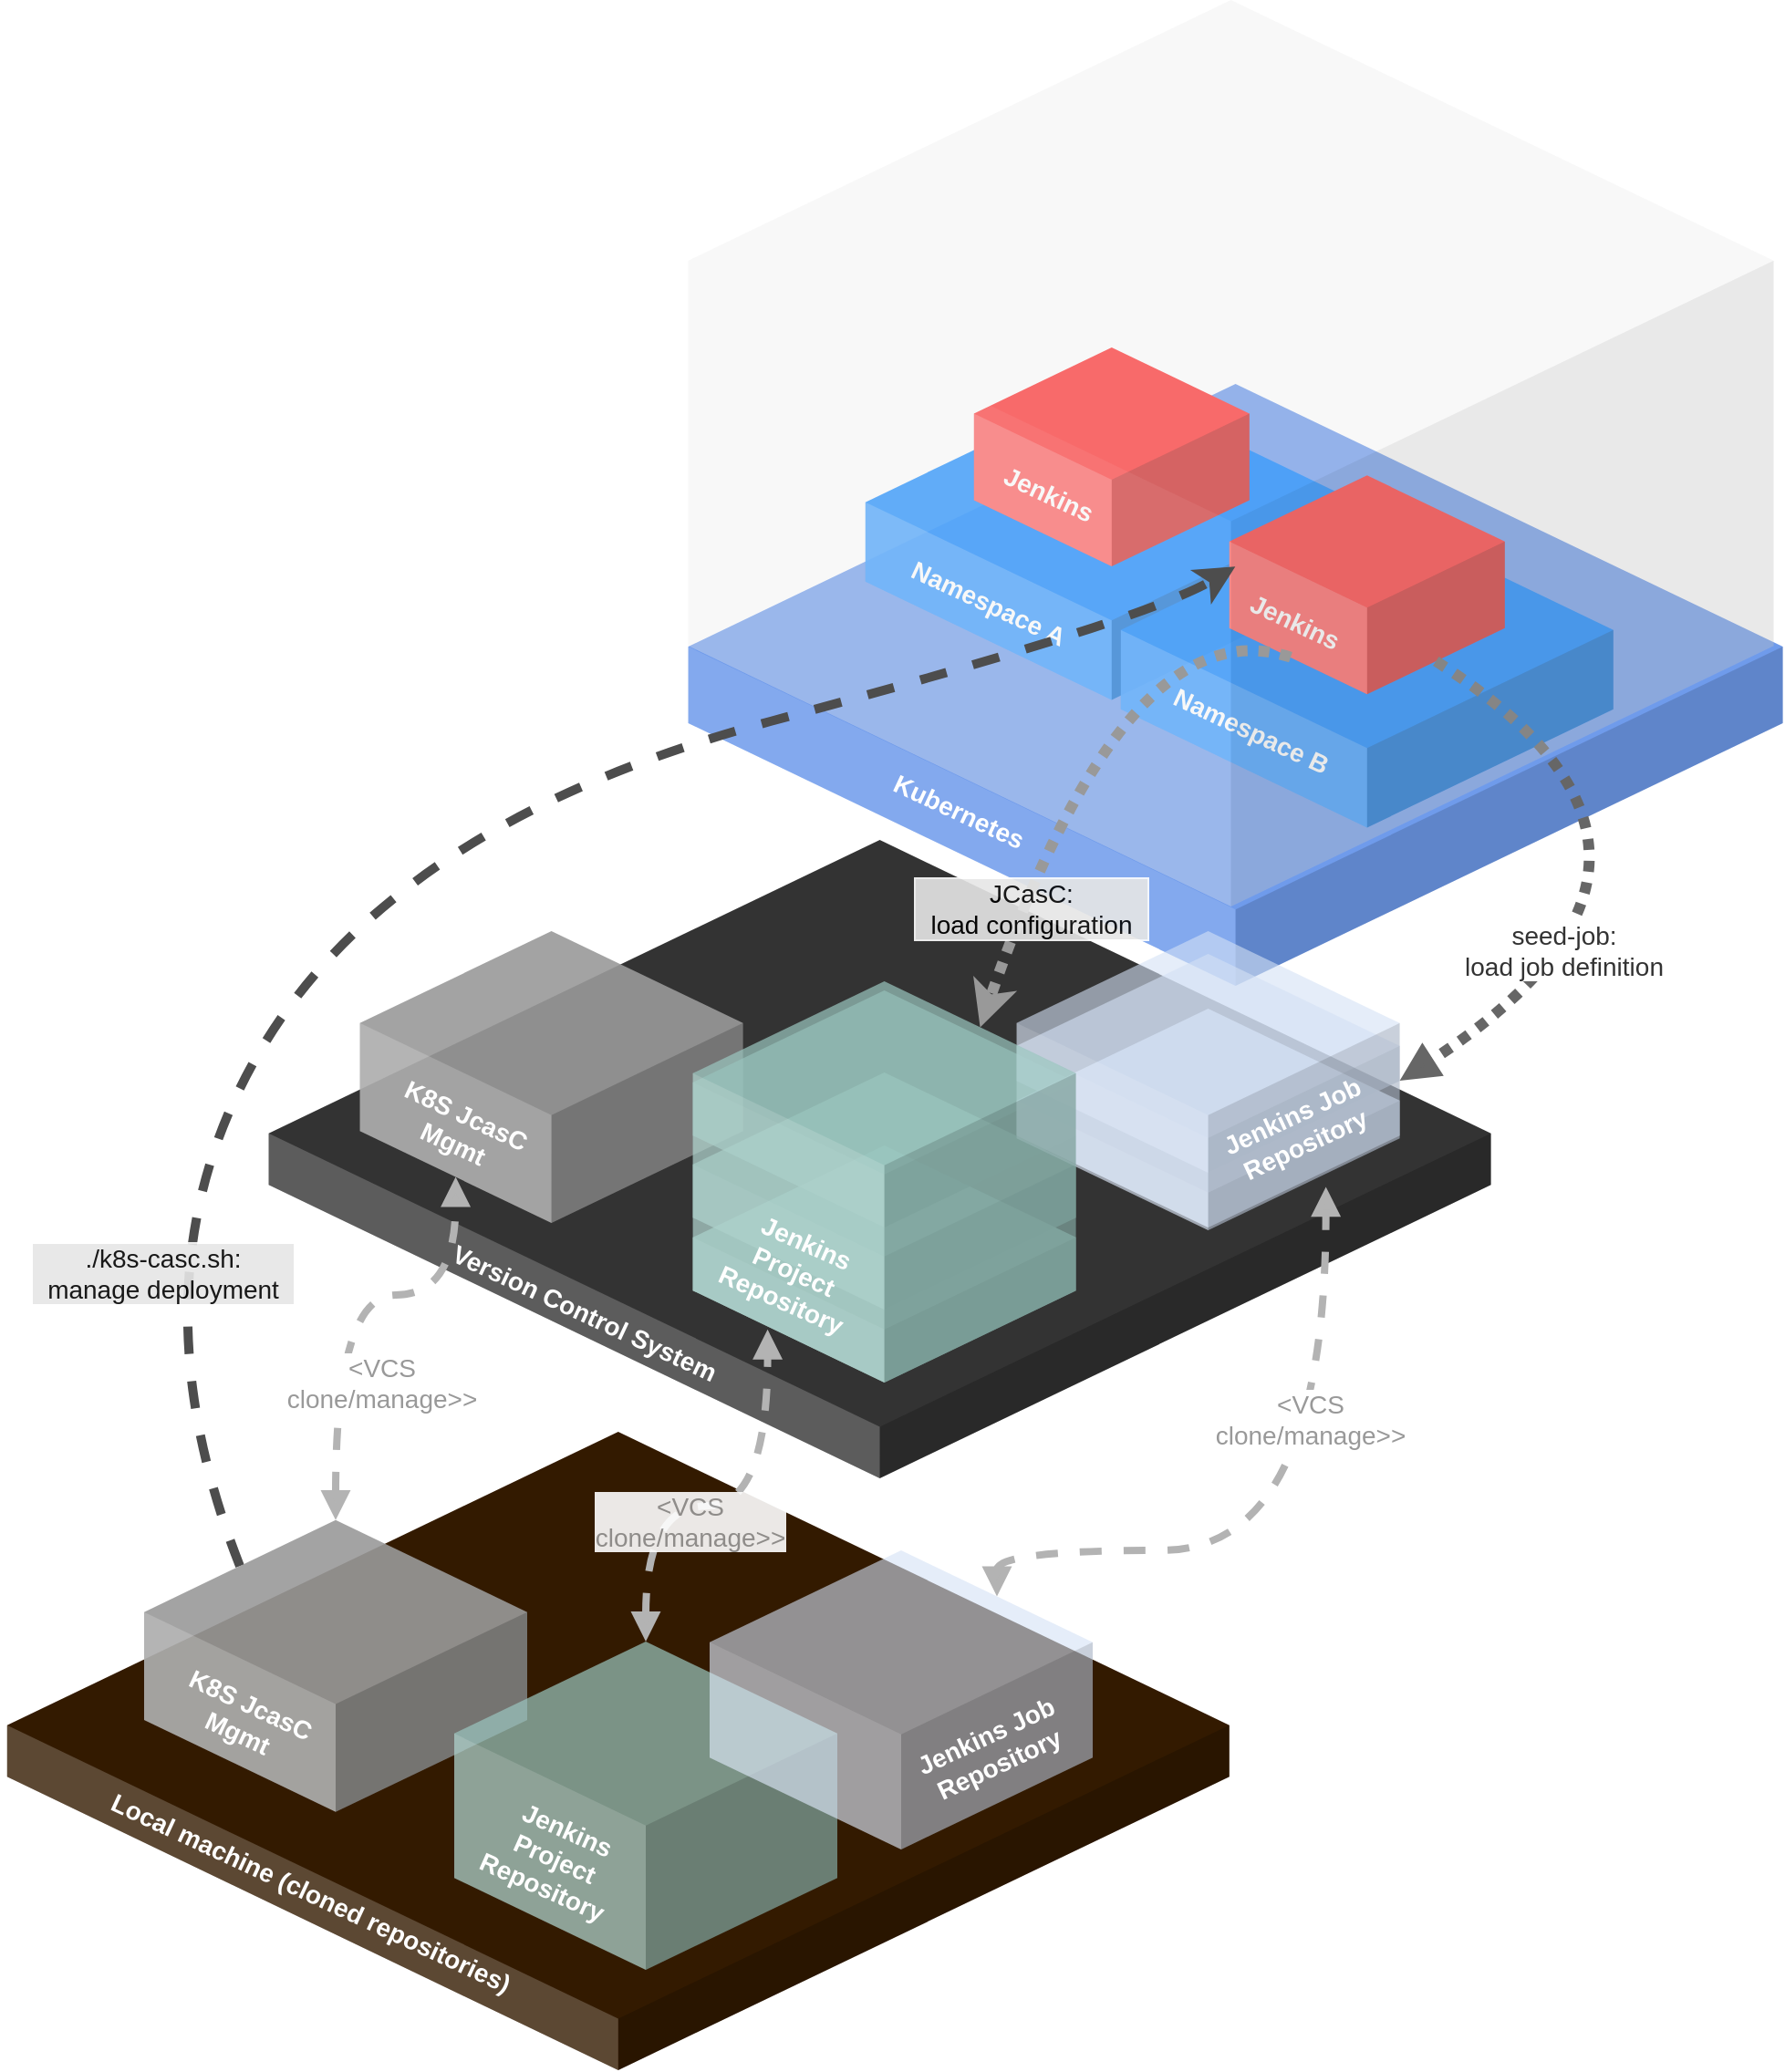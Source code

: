 <mxfile version="12.9.4"><diagram id="vXjMNA3jVITnJ84M2r66" name="Page-1"><mxGraphModel dx="1422" dy="1927" grid="1" gridSize="10" guides="1" tooltips="1" connect="1" arrows="1" fold="1" page="1" pageScale="1" pageWidth="827" pageHeight="1169" math="0" shadow="0"><root><mxCell id="0"/><mxCell id="1" parent="0"/><mxCell id="1vDDzcJJAom03cymvw1e-42" value="" style="verticalLabelPosition=bottom;verticalAlign=top;html=1;shape=mxgraph.infographic.shadedCube;isoAngle=15;fillColor=#331A00;strokeColor=none;" vertex="1" parent="1"><mxGeometry x="84.9" y="705" width="670" height="350" as="geometry"/></mxCell><mxCell id="1vDDzcJJAom03cymvw1e-3" value="" style="verticalLabelPosition=bottom;verticalAlign=top;html=1;shape=mxgraph.infographic.shadedCube;isoAngle=15;fillColor=#333333;strokeColor=none;" vertex="1" parent="1"><mxGeometry x="228.29" y="380.5" width="670" height="350" as="geometry"/></mxCell><mxCell id="1vDDzcJJAom03cymvw1e-1" value="" style="verticalLabelPosition=bottom;verticalAlign=top;html=1;shape=mxgraph.infographic.shadedCube;isoAngle=15;fillColor=#3371e3;strokeColor=none;opacity=70;" vertex="1" parent="1"><mxGeometry x="458.29" y="130.5" width="600" height="330" as="geometry"/></mxCell><mxCell id="1vDDzcJJAom03cymvw1e-4" value="Kubernetes" style="text;html=1;strokeColor=none;fillColor=none;align=center;verticalAlign=middle;whiteSpace=wrap;rounded=0;opacity=70;fontStyle=1;fontSize=14;rotation=25;fontColor=#FFFFFF;shadow=0;" vertex="1" parent="1"><mxGeometry x="449.02" y="354.5" width="315.78" height="20" as="geometry"/></mxCell><mxCell id="1vDDzcJJAom03cymvw1e-2" value="" style="verticalLabelPosition=bottom;verticalAlign=top;html=1;shape=mxgraph.infographic.shadedCube;isoAngle=15;fillColor=#007FFF;strokeColor=none;opacity=90;" vertex="1" parent="1"><mxGeometry x="555.4" y="130.5" width="270" height="173.22" as="geometry"/></mxCell><mxCell id="1vDDzcJJAom03cymvw1e-6" value="Namespace A" style="text;html=1;strokeColor=none;fillColor=none;align=center;verticalAlign=middle;whiteSpace=wrap;rounded=0;opacity=70;fontStyle=1;fontSize=14;rotation=25;fontColor=#FFFFFF;shadow=0;" vertex="1" parent="1"><mxGeometry x="551.18" y="240.5" width="144.22" height="20.98" as="geometry"/></mxCell><mxCell id="1vDDzcJJAom03cymvw1e-8" value="" style="verticalLabelPosition=bottom;verticalAlign=top;html=1;shape=mxgraph.infographic.shadedCube;isoAngle=15;fillColor=#007FFF;strokeColor=none;opacity=90;" vertex="1" parent="1"><mxGeometry x="695.4" y="200.5" width="270" height="173.22" as="geometry"/></mxCell><mxCell id="1vDDzcJJAom03cymvw1e-9" value="Namespace B" style="text;html=1;strokeColor=none;fillColor=none;align=center;verticalAlign=middle;whiteSpace=wrap;rounded=0;opacity=70;fontStyle=1;fontSize=14;rotation=25;fontColor=#FFFFFF;shadow=0;" vertex="1" parent="1"><mxGeometry x="695.4" y="310.5" width="144.22" height="20.98" as="geometry"/></mxCell><mxCell id="1vDDzcJJAom03cymvw1e-10" value="" style="verticalLabelPosition=bottom;verticalAlign=top;html=1;shape=mxgraph.infographic.shadedCube;isoAngle=15;fillColor=#FF3333;strokeColor=none;" vertex="1" parent="1"><mxGeometry x="614.9" y="110.5" width="151" height="120" as="geometry"/></mxCell><mxCell id="1vDDzcJJAom03cymvw1e-11" value="Jenkins" style="text;html=1;strokeColor=none;fillColor=none;align=center;verticalAlign=middle;whiteSpace=wrap;rounded=0;opacity=70;fontStyle=1;fontSize=14;rotation=25;fontColor=#FFFFFF;shadow=0;" vertex="1" parent="1"><mxGeometry x="619.8" y="180.64" width="71.82" height="20.98" as="geometry"/></mxCell><mxCell id="1vDDzcJJAom03cymvw1e-12" value="Version Control System" style="text;html=1;strokeColor=none;fillColor=none;align=center;verticalAlign=middle;whiteSpace=wrap;rounded=0;opacity=70;fontStyle=1;fontSize=14;rotation=25;fontColor=#FFFFFF;shadow=0;" vertex="1" parent="1"><mxGeometry x="220" y="628.06" width="363.29" height="23.99" as="geometry"/></mxCell><mxCell id="1vDDzcJJAom03cymvw1e-13" value="" style="verticalLabelPosition=bottom;verticalAlign=top;html=1;shape=mxgraph.infographic.shadedCube;isoAngle=15;fillColor=#999999;strokeColor=none;shadow=0;fontSize=14;fontColor=#FFFFFF;opacity=90;" vertex="1" parent="1"><mxGeometry x="278.29" y="430.5" width="210" height="160" as="geometry"/></mxCell><mxCell id="1vDDzcJJAom03cymvw1e-14" value="K8S JcasC&lt;br&gt;Mgmt" style="text;html=1;strokeColor=none;fillColor=none;align=center;verticalAlign=middle;whiteSpace=wrap;rounded=0;opacity=70;fontStyle=1;fontSize=14;rotation=25;fontColor=#FFFFFF;shadow=0;" vertex="1" parent="1"><mxGeometry x="278.29" y="527.5" width="110" height="23.99" as="geometry"/></mxCell><mxCell id="1vDDzcJJAom03cymvw1e-18" value="" style="verticalLabelPosition=bottom;verticalAlign=top;html=1;shape=mxgraph.infographic.shadedCube;isoAngle=15;fillColor=#FF3333;strokeColor=none;shadow=0;" vertex="1" parent="1"><mxGeometry x="754.9" y="180.64" width="151" height="120" as="geometry"/></mxCell><mxCell id="1vDDzcJJAom03cymvw1e-19" value="Jenkins" style="text;html=1;strokeColor=none;fillColor=none;align=center;verticalAlign=middle;whiteSpace=wrap;rounded=0;opacity=70;fontStyle=1;fontSize=14;rotation=25;fontColor=#FFFFFF;shadow=0;" vertex="1" parent="1"><mxGeometry x="754.9" y="250.5" width="71.82" height="20.98" as="geometry"/></mxCell><mxCell id="1vDDzcJJAom03cymvw1e-21" value="" style="verticalLabelPosition=bottom;verticalAlign=top;html=1;shape=mxgraph.infographic.shadedCube;isoAngle=15;fillColor=#9AC7BF;strokeColor=none;shadow=0;fontSize=14;fontColor=#FFFFFF;opacity=80;" vertex="1" parent="1"><mxGeometry x="460.79" y="548" width="210" height="130" as="geometry"/></mxCell><mxCell id="1vDDzcJJAom03cymvw1e-22" value="" style="verticalLabelPosition=bottom;verticalAlign=top;html=1;shape=mxgraph.infographic.shadedCube;isoAngle=15;fillColor=#9AC7BF;strokeColor=none;shadow=0;fontSize=14;fontColor=#FFFFFF;opacity=70;" vertex="1" parent="1"><mxGeometry x="460.79" y="508" width="210" height="130" as="geometry"/></mxCell><mxCell id="1vDDzcJJAom03cymvw1e-23" value="" style="verticalLabelPosition=bottom;verticalAlign=top;html=1;shape=mxgraph.infographic.shadedCube;isoAngle=15;fillColor=#9AC7BF;strokeColor=none;shadow=0;fontSize=14;fontColor=#FFFFFF;opacity=60;" vertex="1" parent="1"><mxGeometry x="460.79" y="463" width="210" height="130" as="geometry"/></mxCell><mxCell id="1vDDzcJJAom03cymvw1e-25" value="" style="verticalLabelPosition=bottom;verticalAlign=top;html=1;shape=mxgraph.infographic.shadedCube;isoAngle=15;fillColor=#D4E1F5;strokeColor=none;shadow=0;fontSize=14;fontColor=#FFFFFF;opacity=80;" vertex="1" parent="1"><mxGeometry x="638.29" y="473" width="210" height="120" as="geometry"/></mxCell><mxCell id="1vDDzcJJAom03cymvw1e-26" value="" style="verticalLabelPosition=bottom;verticalAlign=top;html=1;shape=mxgraph.infographic.shadedCube;isoAngle=15;fillColor=#D4E1F5;strokeColor=none;shadow=0;fontSize=14;fontColor=#FFFFFF;opacity=60;" vertex="1" parent="1"><mxGeometry x="638.29" y="443" width="210" height="120" as="geometry"/></mxCell><mxCell id="1vDDzcJJAom03cymvw1e-20" value="" style="verticalLabelPosition=bottom;verticalAlign=top;html=1;shape=mxgraph.infographic.shadedCube;isoAngle=15;fillColor=#D4E1F5;strokeColor=none;shadow=0;fontSize=14;fontColor=#FFFFFF;opacity=60;" vertex="1" parent="1"><mxGeometry x="638.29" y="430.5" width="210" height="164" as="geometry"/></mxCell><mxCell id="1vDDzcJJAom03cymvw1e-24" value="Jenkins Job&lt;br&gt;Repository" style="text;html=1;strokeColor=none;fillColor=none;align=center;verticalAlign=middle;whiteSpace=wrap;rounded=0;opacity=70;fontStyle=1;fontSize=14;rotation=-25;fontColor=#FFFFFF;shadow=0;" vertex="1" parent="1"><mxGeometry x="738.29" y="505.08" width="110" height="68.83" as="geometry"/></mxCell><mxCell id="1vDDzcJJAom03cymvw1e-15" value="" style="verticalLabelPosition=bottom;verticalAlign=top;html=1;shape=mxgraph.infographic.shadedCube;isoAngle=15;fillColor=#9AC7BF;strokeColor=none;shadow=0;fontSize=14;fontColor=#FFFFFF;opacity=70;" vertex="1" parent="1"><mxGeometry x="460.79" y="458" width="210" height="220" as="geometry"/></mxCell><mxCell id="1vDDzcJJAom03cymvw1e-16" value="Jenkins&lt;br&gt;Project&lt;br&gt;Repository" style="text;html=1;strokeColor=none;fillColor=none;align=center;verticalAlign=middle;whiteSpace=wrap;rounded=0;opacity=70;fontStyle=1;fontSize=14;rotation=24;fontColor=#FFFFFF;shadow=0;" vertex="1" parent="1"><mxGeometry x="460.79" y="583.08" width="110" height="68.83" as="geometry"/></mxCell><mxCell id="1vDDzcJJAom03cymvw1e-29" value="&lt;font color=&quot;#333333&quot; style=&quot;background-color: rgb(255 , 255 , 255)&quot;&gt;seed-job:&lt;br&gt;load job definition&lt;/font&gt;" style="endArrow=block;html=1;fillColor=#999999;fontSize=14;fontColor=#FFFFFF;entryX=0;entryY=0;entryDx=210;entryDy=82;entryPerimeter=0;strokeWidth=6;endFill=1;strokeColor=#666666;exitX=0;exitY=0;exitDx=113.25;exitDy=101.874;exitPerimeter=0;curved=1;dashed=1;dashPattern=1 1;" edge="1" parent="1" source="1vDDzcJJAom03cymvw1e-18" target="1vDDzcJJAom03cymvw1e-20"><mxGeometry x="0.464" y="-12" width="50" height="50" relative="1" as="geometry"><mxPoint x="598.29" y="430.5" as="sourcePoint"/><mxPoint x="648.29" y="380.5" as="targetPoint"/><Array as="points"><mxPoint x="1038.29" y="390.5"/></Array><mxPoint as="offset"/></mxGeometry></mxCell><mxCell id="1vDDzcJJAom03cymvw1e-7" value="" style="verticalLabelPosition=bottom;verticalAlign=top;html=1;shape=mxgraph.infographic.shadedCube;isoAngle=15;fillColor=#E6E6E6;strokeColor=none;opacity=30;" vertex="1" parent="1"><mxGeometry x="458.29" y="-80" width="595" height="497" as="geometry"/></mxCell><mxCell id="1vDDzcJJAom03cymvw1e-30" value="" style="endArrow=classic;html=1;dashed=1;dashPattern=1 1;strokeColor=#999999;strokeWidth=6;fillColor=#999999;fontSize=14;fontColor=#FFFFFF;exitX=0.555;exitY=0.725;exitDx=0;exitDy=0;exitPerimeter=0;entryX=0;entryY=0;entryDx=157.5;entryDy=25.208;entryPerimeter=0;curved=1;" edge="1" parent="1" source="1vDDzcJJAom03cymvw1e-7" target="1vDDzcJJAom03cymvw1e-15"><mxGeometry width="50" height="50" relative="1" as="geometry"><mxPoint x="598.29" y="430.5" as="sourcePoint"/><mxPoint x="648.29" y="380.5" as="targetPoint"/><Array as="points"><mxPoint x="698.29" y="250.5"/></Array></mxGeometry></mxCell><mxCell id="1vDDzcJJAom03cymvw1e-31" value="&lt;font color=&quot;#000000&quot;&gt;JCasC:&lt;br&gt;&amp;nbsp; load configuration&amp;nbsp;&amp;nbsp;&lt;/font&gt;" style="text;html=1;align=center;verticalAlign=middle;resizable=0;points=[];labelBackgroundColor=#E6E6E6;fontSize=14;fontColor=#FFFFFF;textOpacity=90;labelBorderColor=#FFFFFF;" vertex="1" connectable="0" parent="1vDDzcJJAom03cymvw1e-30"><mxGeometry x="0.532" y="2" relative="1" as="geometry"><mxPoint y="8.89" as="offset"/></mxGeometry></mxCell><mxCell id="1vDDzcJJAom03cymvw1e-33" value="" style="endArrow=classic;html=1;dashed=1;strokeColor=#4D4D4D;strokeWidth=5;fillColor=#999999;fontSize=14;fontColor=#FFFFFF;curved=1;entryX=0.504;entryY=0.625;entryDx=0;entryDy=0;entryPerimeter=0;exitX=0;exitY=0;exitDx=52.5;exitDy=25.208;exitPerimeter=0;" edge="1" parent="1" source="1vDDzcJJAom03cymvw1e-36" target="1vDDzcJJAom03cymvw1e-7"><mxGeometry width="50" height="50" relative="1" as="geometry"><mxPoint x="278.29" y="360.5" as="sourcePoint"/><mxPoint x="328.29" y="250.5" as="targetPoint"/><Array as="points"><mxPoint x="150" y="620"/><mxPoint x="298.29" y="370.5"/><mxPoint x="708.29" y="260.5"/></Array></mxGeometry></mxCell><mxCell id="1vDDzcJJAom03cymvw1e-34" value="&lt;font color=&quot;#000000&quot;&gt;./k8s-casc.sh:&lt;br&gt;&amp;nbsp; manage deployment&amp;nbsp;&amp;nbsp;&lt;/font&gt;" style="text;html=1;align=center;verticalAlign=middle;resizable=0;points=[];labelBackgroundColor=#E6E6E6;fontSize=14;fontColor=#FFFFFF;textOpacity=90;labelBorderColor=#FFFFFF;" vertex="1" connectable="0" parent="1vDDzcJJAom03cymvw1e-33"><mxGeometry x="0.532" y="2" relative="1" as="geometry"><mxPoint x="-381.08" y="316.89" as="offset"/></mxGeometry></mxCell><mxCell id="1vDDzcJJAom03cymvw1e-45" style="edgeStyle=orthogonalEdgeStyle;curved=1;orthogonalLoop=1;jettySize=auto;html=1;exitX=0.5;exitY=0;exitDx=0;exitDy=0;exitPerimeter=0;entryX=0;entryY=0;entryDx=52.5;entryDy=134.792;entryPerimeter=0;dashed=1;startArrow=block;startFill=1;endArrow=block;endFill=1;strokeColor=#B3B3B3;strokeWidth=4;fillColor=#999999;fontSize=14;fontColor=#999999;" edge="1" parent="1" source="1vDDzcJJAom03cymvw1e-36" target="1vDDzcJJAom03cymvw1e-13"><mxGeometry relative="1" as="geometry"><Array as="points"><mxPoint x="265" y="630"/><mxPoint x="331" y="630"/></Array></mxGeometry></mxCell><mxCell id="1vDDzcJJAom03cymvw1e-47" value="&amp;lt;VCS&lt;br&gt;clone/manage&amp;gt;&amp;gt;" style="text;html=1;align=center;verticalAlign=middle;resizable=0;points=[];labelBackgroundColor=#ffffff;fontSize=14;fontColor=#999999;" vertex="1" connectable="0" parent="1vDDzcJJAom03cymvw1e-45"><mxGeometry x="-0.311" y="-5" relative="1" as="geometry"><mxPoint x="20" y="11.59" as="offset"/></mxGeometry></mxCell><mxCell id="1vDDzcJJAom03cymvw1e-36" value="" style="verticalLabelPosition=bottom;verticalAlign=top;html=1;shape=mxgraph.infographic.shadedCube;isoAngle=15;fillColor=#999999;strokeColor=none;shadow=0;fontSize=14;fontColor=#FFFFFF;opacity=90;" vertex="1" parent="1"><mxGeometry x="160.0" y="753.41" width="210" height="160" as="geometry"/></mxCell><mxCell id="1vDDzcJJAom03cymvw1e-37" value="K8S JcasC&lt;br&gt;Mgmt" style="text;html=1;strokeColor=none;fillColor=none;align=center;verticalAlign=middle;whiteSpace=wrap;rounded=0;opacity=70;fontStyle=1;fontSize=14;rotation=25;fontColor=#FFFFFF;shadow=0;" vertex="1" parent="1"><mxGeometry x="160.0" y="850.41" width="110" height="23.99" as="geometry"/></mxCell><mxCell id="1vDDzcJJAom03cymvw1e-50" style="edgeStyle=orthogonalEdgeStyle;curved=1;orthogonalLoop=1;jettySize=auto;html=1;exitX=0.5;exitY=0;exitDx=0;exitDy=0;exitPerimeter=0;entryX=0.5;entryY=1;entryDx=0;entryDy=0;dashed=1;startArrow=block;startFill=1;endArrow=block;endFill=1;strokeColor=#B3B3B3;strokeWidth=4;fillColor=#999999;fontSize=14;fontColor=#999999;" edge="1" parent="1" source="1vDDzcJJAom03cymvw1e-38" target="1vDDzcJJAom03cymvw1e-16"><mxGeometry relative="1" as="geometry"/></mxCell><mxCell id="1vDDzcJJAom03cymvw1e-51" value="&amp;lt;VCS&lt;br&gt;clone/manage&amp;gt;&amp;gt;" style="text;html=1;align=center;verticalAlign=middle;resizable=0;points=[];labelBackgroundColor=#ffffff;fontSize=14;fontColor=#999999;textOpacity=90;" vertex="1" connectable="0" parent="1vDDzcJJAom03cymvw1e-50"><mxGeometry x="-0.42" y="-15" relative="1" as="geometry"><mxPoint x="8.29" y="2.41" as="offset"/></mxGeometry></mxCell><mxCell id="1vDDzcJJAom03cymvw1e-38" value="" style="verticalLabelPosition=bottom;verticalAlign=top;html=1;shape=mxgraph.infographic.shadedCube;isoAngle=15;fillColor=#9AC7BF;strokeColor=none;shadow=0;fontSize=14;fontColor=#FFFFFF;opacity=70;" vertex="1" parent="1"><mxGeometry x="330" y="820" width="210" height="180" as="geometry"/></mxCell><mxCell id="1vDDzcJJAom03cymvw1e-39" value="Jenkins&lt;br&gt;Project&lt;br&gt;Repository" style="text;html=1;strokeColor=none;fillColor=none;align=center;verticalAlign=middle;whiteSpace=wrap;rounded=0;opacity=70;fontStyle=1;fontSize=14;rotation=24;fontColor=#FFFFFF;shadow=0;" vertex="1" parent="1"><mxGeometry x="330" y="905.08" width="110" height="68.83" as="geometry"/></mxCell><mxCell id="1vDDzcJJAom03cymvw1e-48" style="edgeStyle=orthogonalEdgeStyle;curved=1;orthogonalLoop=1;jettySize=auto;html=1;exitX=0;exitY=0;exitDx=157.5;exitDy=25.208;exitPerimeter=0;entryX=0.5;entryY=1;entryDx=0;entryDy=0;dashed=1;startArrow=block;startFill=1;endArrow=block;endFill=1;strokeColor=#B3B3B3;strokeWidth=4;fillColor=#999999;fontSize=14;fontColor=#999999;" edge="1" parent="1" source="1vDDzcJJAom03cymvw1e-40" target="1vDDzcJJAom03cymvw1e-24"><mxGeometry relative="1" as="geometry"><Array as="points"><mxPoint x="628" y="770"/><mxPoint x="808" y="770"/></Array></mxGeometry></mxCell><mxCell id="1vDDzcJJAom03cymvw1e-49" value="&amp;lt;VCS&lt;br&gt;clone/manage&amp;gt;&amp;gt;" style="text;html=1;align=center;verticalAlign=middle;resizable=0;points=[];labelBackgroundColor=#ffffff;fontSize=14;fontColor=#999999;" vertex="1" connectable="0" parent="1vDDzcJJAom03cymvw1e-48"><mxGeometry x="0.371" y="9" relative="1" as="geometry"><mxPoint as="offset"/></mxGeometry></mxCell><mxCell id="1vDDzcJJAom03cymvw1e-40" value="" style="verticalLabelPosition=bottom;verticalAlign=top;html=1;shape=mxgraph.infographic.shadedCube;isoAngle=15;fillColor=#D4E1F5;strokeColor=none;shadow=0;fontSize=14;fontColor=#FFFFFF;opacity=60;" vertex="1" parent="1"><mxGeometry x="470" y="770" width="210" height="164" as="geometry"/></mxCell><mxCell id="1vDDzcJJAom03cymvw1e-41" value="Jenkins Job&lt;br&gt;Repository" style="text;html=1;strokeColor=none;fillColor=none;align=center;verticalAlign=middle;whiteSpace=wrap;rounded=0;opacity=70;fontStyle=1;fontSize=14;rotation=-25;fontColor=#FFFFFF;shadow=0;" vertex="1" parent="1"><mxGeometry x="570" y="844.58" width="110" height="68.83" as="geometry"/></mxCell><mxCell id="1vDDzcJJAom03cymvw1e-43" value="Local machine (cloned repositories)" style="text;html=1;strokeColor=none;fillColor=none;align=center;verticalAlign=middle;whiteSpace=wrap;rounded=0;opacity=70;fontStyle=1;fontSize=14;rotation=25;fontColor=#FFFFFF;shadow=0;" vertex="1" parent="1"><mxGeometry x="70" y="946.01" width="363.29" height="23.99" as="geometry"/></mxCell></root></mxGraphModel></diagram></mxfile>